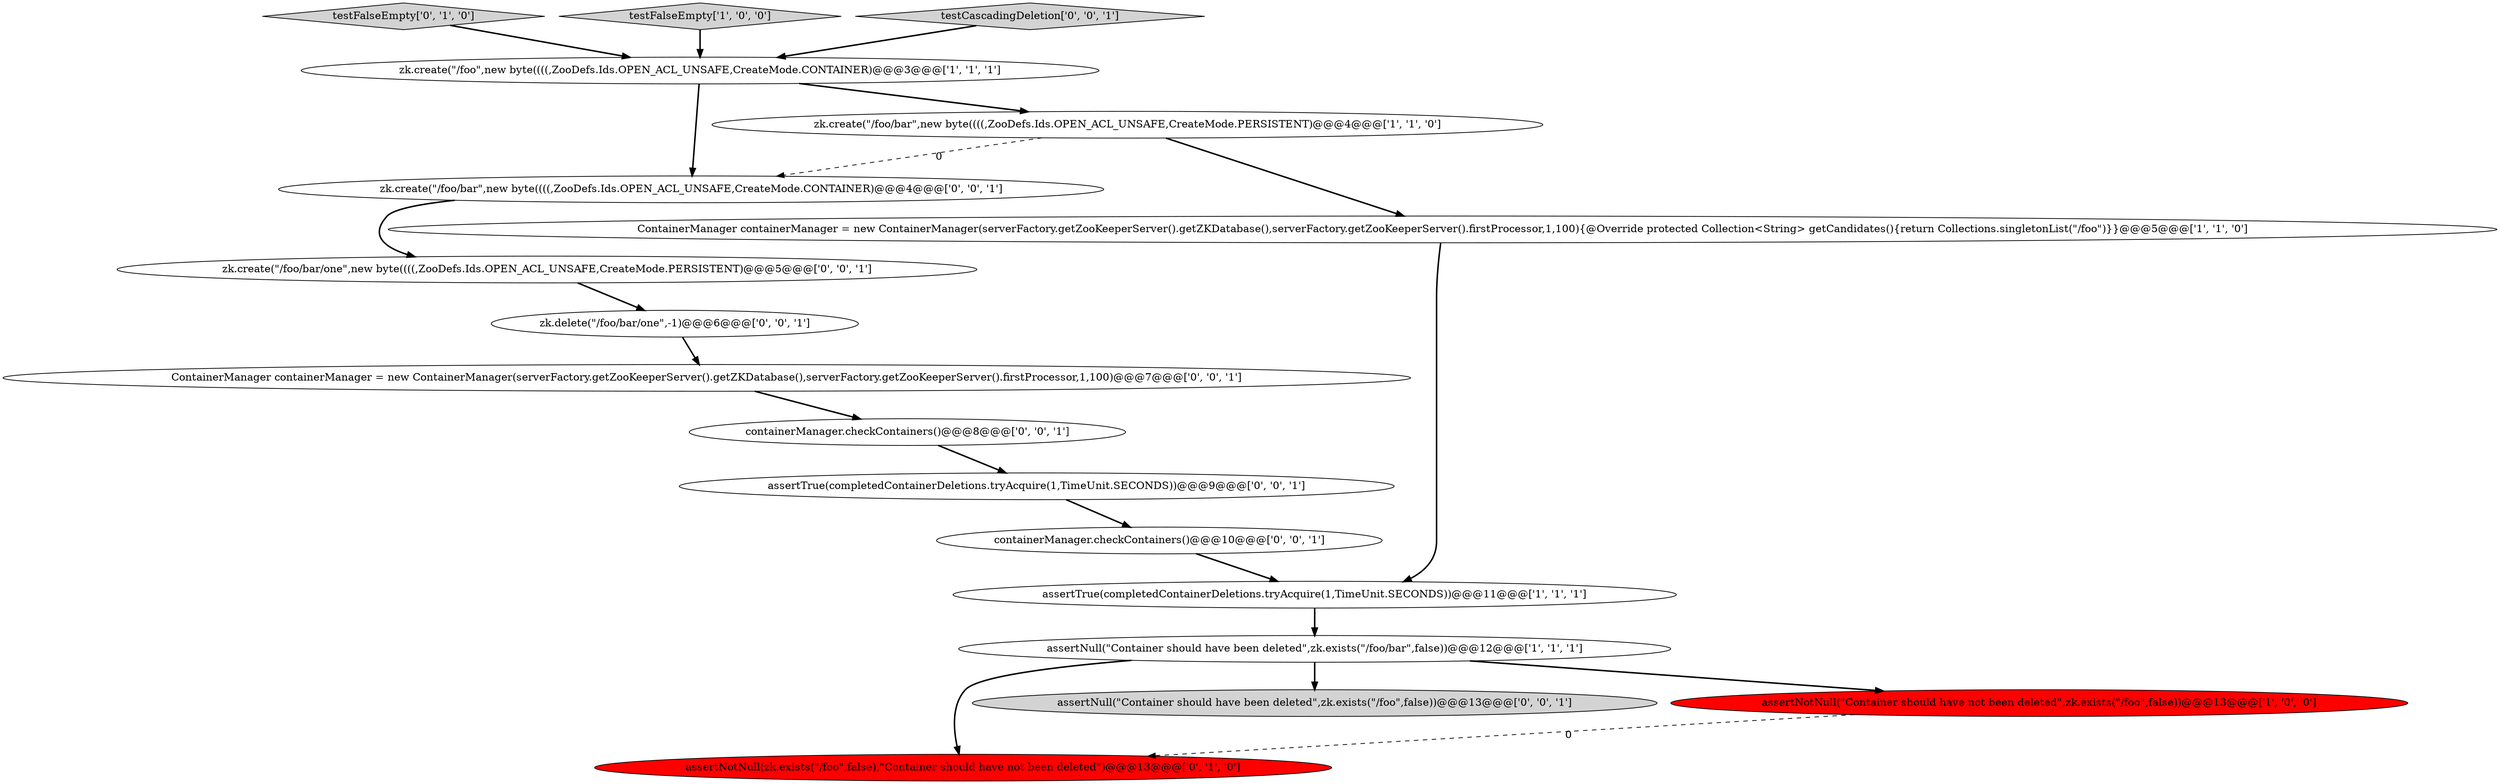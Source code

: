 digraph {
10 [style = filled, label = "zk.create(\"/foo/bar\",new byte((((,ZooDefs.Ids.OPEN_ACL_UNSAFE,CreateMode.CONTAINER)@@@4@@@['0', '0', '1']", fillcolor = white, shape = ellipse image = "AAA0AAABBB3BBB"];
0 [style = filled, label = "zk.create(\"/foo\",new byte((((,ZooDefs.Ids.OPEN_ACL_UNSAFE,CreateMode.CONTAINER)@@@3@@@['1', '1', '1']", fillcolor = white, shape = ellipse image = "AAA0AAABBB1BBB"];
7 [style = filled, label = "testFalseEmpty['0', '1', '0']", fillcolor = lightgray, shape = diamond image = "AAA0AAABBB2BBB"];
1 [style = filled, label = "zk.create(\"/foo/bar\",new byte((((,ZooDefs.Ids.OPEN_ACL_UNSAFE,CreateMode.PERSISTENT)@@@4@@@['1', '1', '0']", fillcolor = white, shape = ellipse image = "AAA0AAABBB1BBB"];
8 [style = filled, label = "assertNotNull(zk.exists(\"/foo\",false),\"Container should have not been deleted\")@@@13@@@['0', '1', '0']", fillcolor = red, shape = ellipse image = "AAA1AAABBB2BBB"];
9 [style = filled, label = "ContainerManager containerManager = new ContainerManager(serverFactory.getZooKeeperServer().getZKDatabase(),serverFactory.getZooKeeperServer().firstProcessor,1,100)@@@7@@@['0', '0', '1']", fillcolor = white, shape = ellipse image = "AAA0AAABBB3BBB"];
3 [style = filled, label = "testFalseEmpty['1', '0', '0']", fillcolor = lightgray, shape = diamond image = "AAA0AAABBB1BBB"];
13 [style = filled, label = "zk.create(\"/foo/bar/one\",new byte((((,ZooDefs.Ids.OPEN_ACL_UNSAFE,CreateMode.PERSISTENT)@@@5@@@['0', '0', '1']", fillcolor = white, shape = ellipse image = "AAA0AAABBB3BBB"];
14 [style = filled, label = "zk.delete(\"/foo/bar/one\",-1)@@@6@@@['0', '0', '1']", fillcolor = white, shape = ellipse image = "AAA0AAABBB3BBB"];
5 [style = filled, label = "assertTrue(completedContainerDeletions.tryAcquire(1,TimeUnit.SECONDS))@@@11@@@['1', '1', '1']", fillcolor = white, shape = ellipse image = "AAA0AAABBB1BBB"];
15 [style = filled, label = "containerManager.checkContainers()@@@8@@@['0', '0', '1']", fillcolor = white, shape = ellipse image = "AAA0AAABBB3BBB"];
16 [style = filled, label = "assertNull(\"Container should have been deleted\",zk.exists(\"/foo\",false))@@@13@@@['0', '0', '1']", fillcolor = lightgray, shape = ellipse image = "AAA0AAABBB3BBB"];
17 [style = filled, label = "containerManager.checkContainers()@@@10@@@['0', '0', '1']", fillcolor = white, shape = ellipse image = "AAA0AAABBB3BBB"];
2 [style = filled, label = "ContainerManager containerManager = new ContainerManager(serverFactory.getZooKeeperServer().getZKDatabase(),serverFactory.getZooKeeperServer().firstProcessor,1,100){@Override protected Collection<String> getCandidates(){return Collections.singletonList(\"/foo\")}}@@@5@@@['1', '1', '0']", fillcolor = white, shape = ellipse image = "AAA0AAABBB1BBB"];
11 [style = filled, label = "assertTrue(completedContainerDeletions.tryAcquire(1,TimeUnit.SECONDS))@@@9@@@['0', '0', '1']", fillcolor = white, shape = ellipse image = "AAA0AAABBB3BBB"];
12 [style = filled, label = "testCascadingDeletion['0', '0', '1']", fillcolor = lightgray, shape = diamond image = "AAA0AAABBB3BBB"];
4 [style = filled, label = "assertNotNull(\"Container should have not been deleted\",zk.exists(\"/foo\",false))@@@13@@@['1', '0', '0']", fillcolor = red, shape = ellipse image = "AAA1AAABBB1BBB"];
6 [style = filled, label = "assertNull(\"Container should have been deleted\",zk.exists(\"/foo/bar\",false))@@@12@@@['1', '1', '1']", fillcolor = white, shape = ellipse image = "AAA0AAABBB1BBB"];
11->17 [style = bold, label=""];
6->4 [style = bold, label=""];
14->9 [style = bold, label=""];
17->5 [style = bold, label=""];
1->2 [style = bold, label=""];
7->0 [style = bold, label=""];
0->10 [style = bold, label=""];
4->8 [style = dashed, label="0"];
1->10 [style = dashed, label="0"];
5->6 [style = bold, label=""];
15->11 [style = bold, label=""];
10->13 [style = bold, label=""];
6->16 [style = bold, label=""];
13->14 [style = bold, label=""];
0->1 [style = bold, label=""];
9->15 [style = bold, label=""];
12->0 [style = bold, label=""];
3->0 [style = bold, label=""];
6->8 [style = bold, label=""];
2->5 [style = bold, label=""];
}

